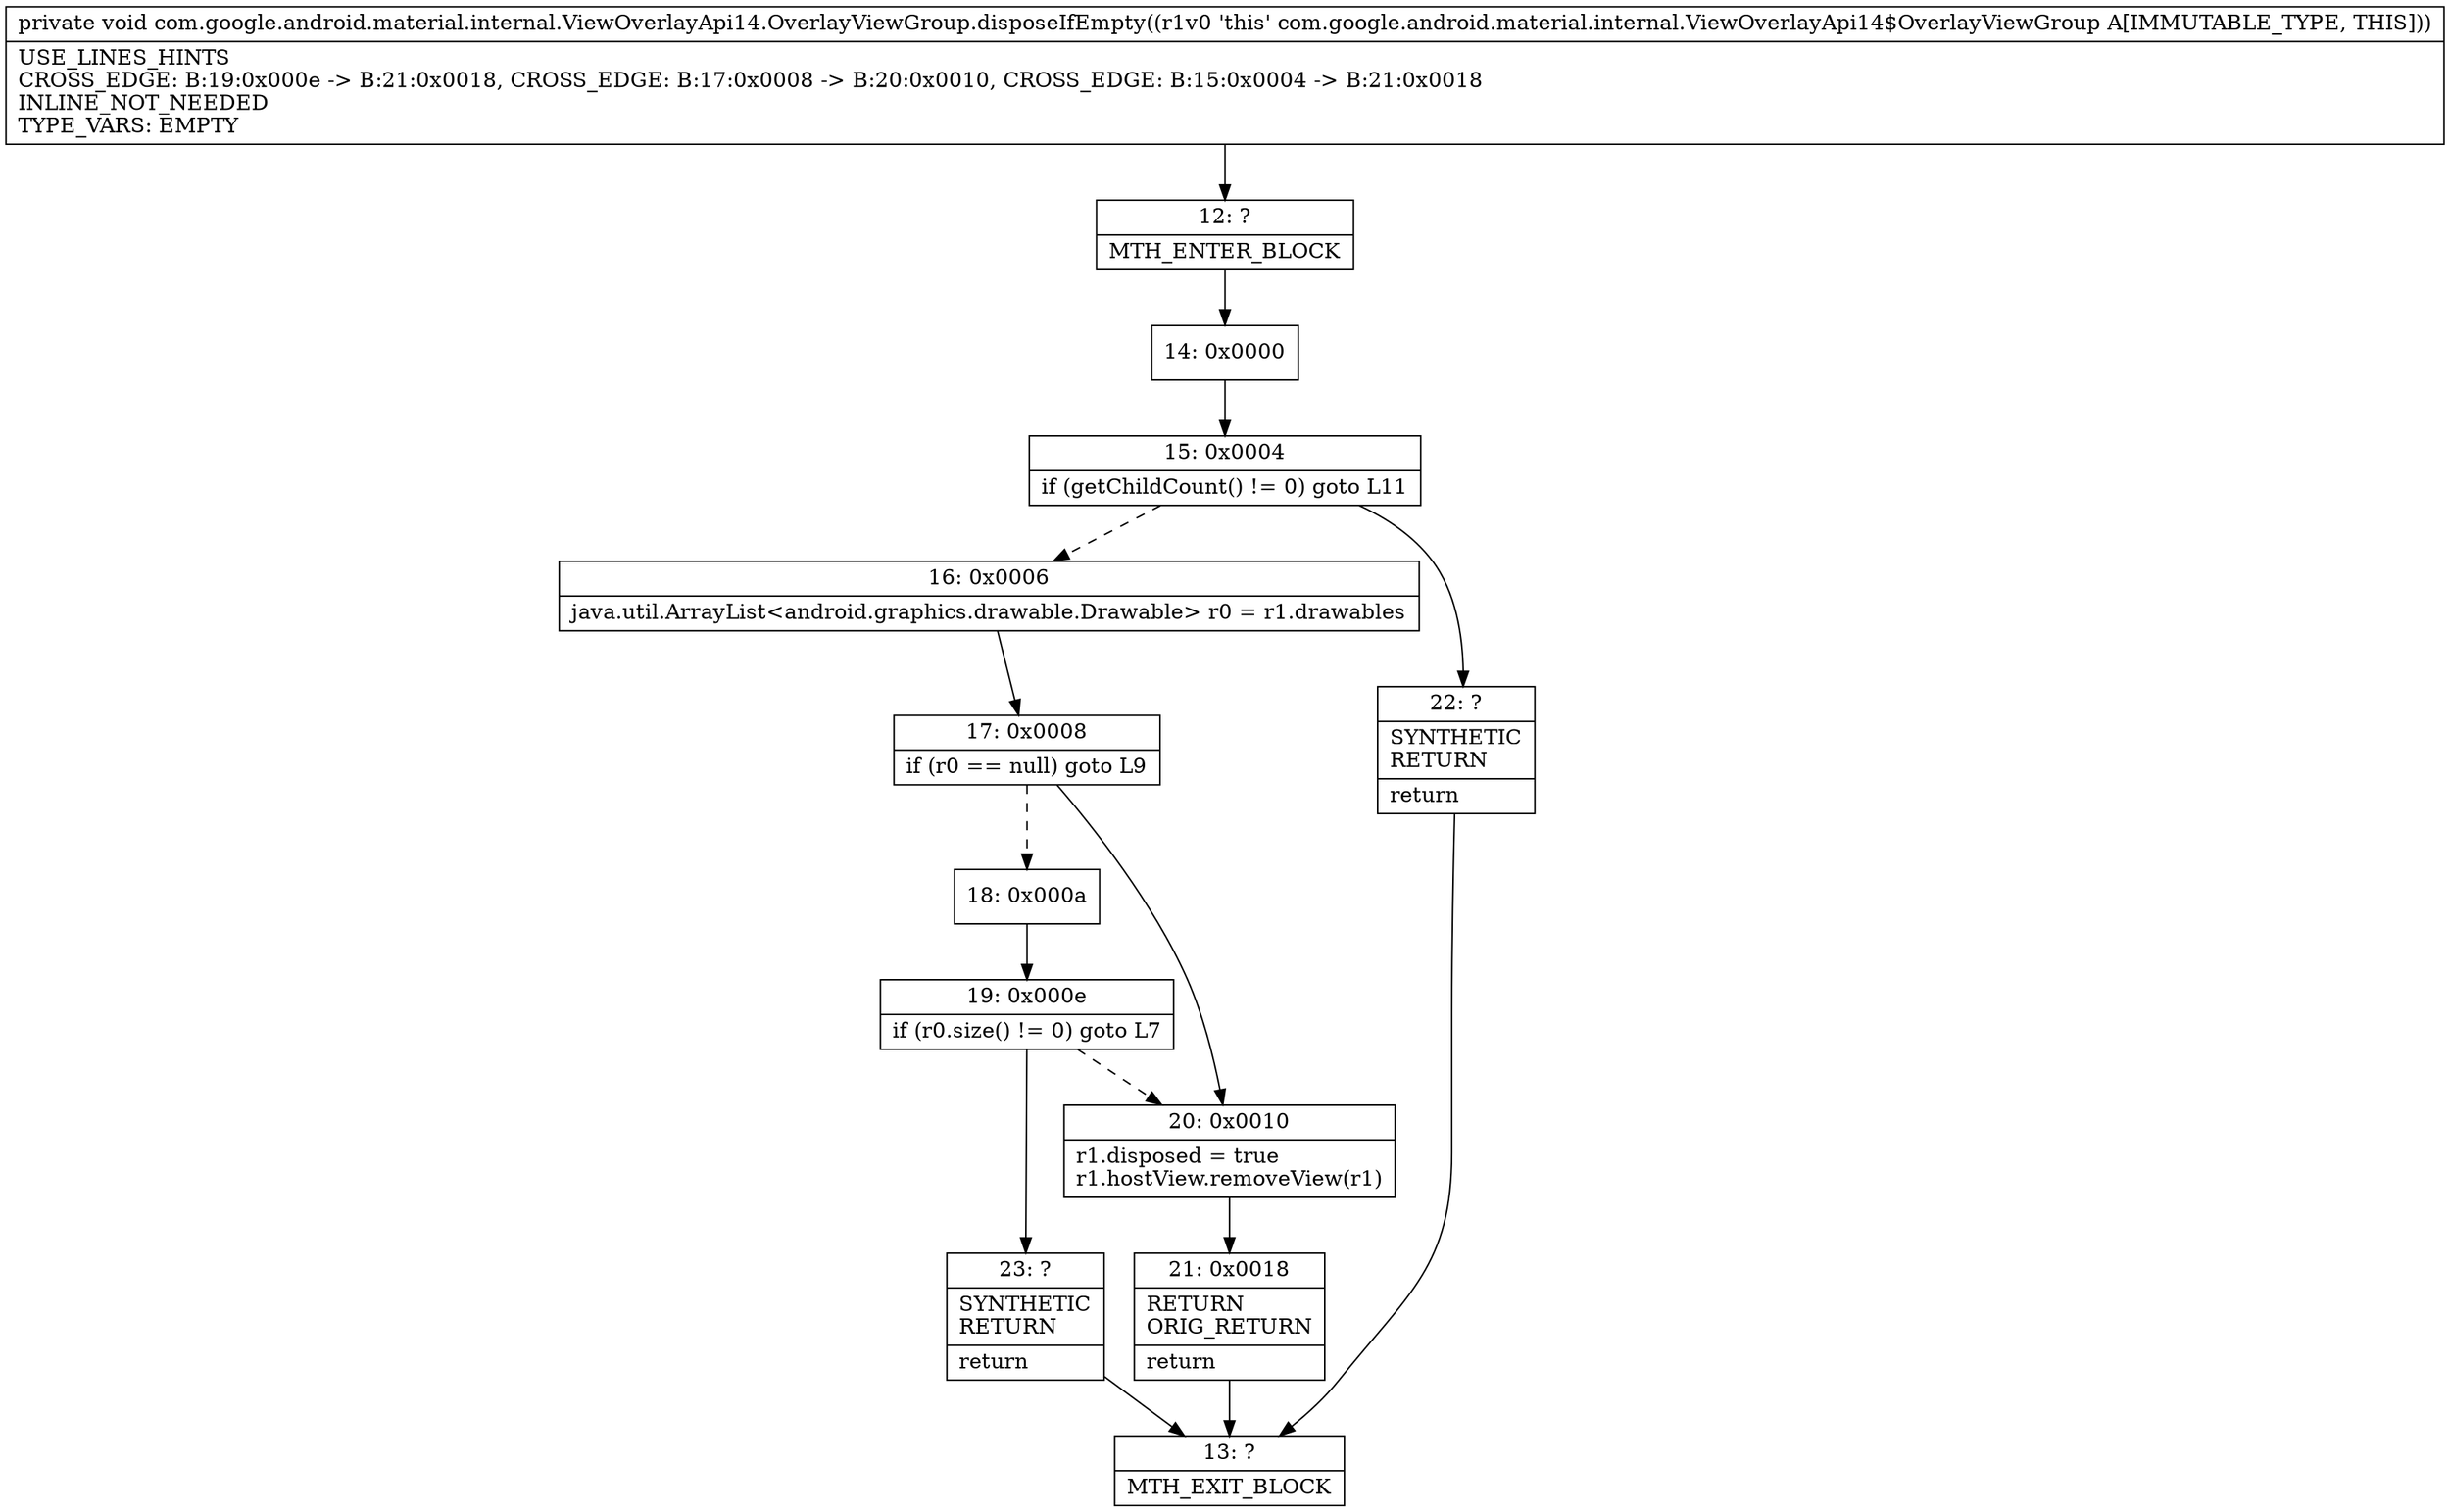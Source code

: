 digraph "CFG forcom.google.android.material.internal.ViewOverlayApi14.OverlayViewGroup.disposeIfEmpty()V" {
Node_12 [shape=record,label="{12\:\ ?|MTH_ENTER_BLOCK\l}"];
Node_14 [shape=record,label="{14\:\ 0x0000}"];
Node_15 [shape=record,label="{15\:\ 0x0004|if (getChildCount() != 0) goto L11\l}"];
Node_16 [shape=record,label="{16\:\ 0x0006|java.util.ArrayList\<android.graphics.drawable.Drawable\> r0 = r1.drawables\l}"];
Node_17 [shape=record,label="{17\:\ 0x0008|if (r0 == null) goto L9\l}"];
Node_18 [shape=record,label="{18\:\ 0x000a}"];
Node_19 [shape=record,label="{19\:\ 0x000e|if (r0.size() != 0) goto L7\l}"];
Node_23 [shape=record,label="{23\:\ ?|SYNTHETIC\lRETURN\l|return\l}"];
Node_13 [shape=record,label="{13\:\ ?|MTH_EXIT_BLOCK\l}"];
Node_20 [shape=record,label="{20\:\ 0x0010|r1.disposed = true\lr1.hostView.removeView(r1)\l}"];
Node_21 [shape=record,label="{21\:\ 0x0018|RETURN\lORIG_RETURN\l|return\l}"];
Node_22 [shape=record,label="{22\:\ ?|SYNTHETIC\lRETURN\l|return\l}"];
MethodNode[shape=record,label="{private void com.google.android.material.internal.ViewOverlayApi14.OverlayViewGroup.disposeIfEmpty((r1v0 'this' com.google.android.material.internal.ViewOverlayApi14$OverlayViewGroup A[IMMUTABLE_TYPE, THIS]))  | USE_LINES_HINTS\lCROSS_EDGE: B:19:0x000e \-\> B:21:0x0018, CROSS_EDGE: B:17:0x0008 \-\> B:20:0x0010, CROSS_EDGE: B:15:0x0004 \-\> B:21:0x0018\lINLINE_NOT_NEEDED\lTYPE_VARS: EMPTY\l}"];
MethodNode -> Node_12;Node_12 -> Node_14;
Node_14 -> Node_15;
Node_15 -> Node_16[style=dashed];
Node_15 -> Node_22;
Node_16 -> Node_17;
Node_17 -> Node_18[style=dashed];
Node_17 -> Node_20;
Node_18 -> Node_19;
Node_19 -> Node_20[style=dashed];
Node_19 -> Node_23;
Node_23 -> Node_13;
Node_20 -> Node_21;
Node_21 -> Node_13;
Node_22 -> Node_13;
}

